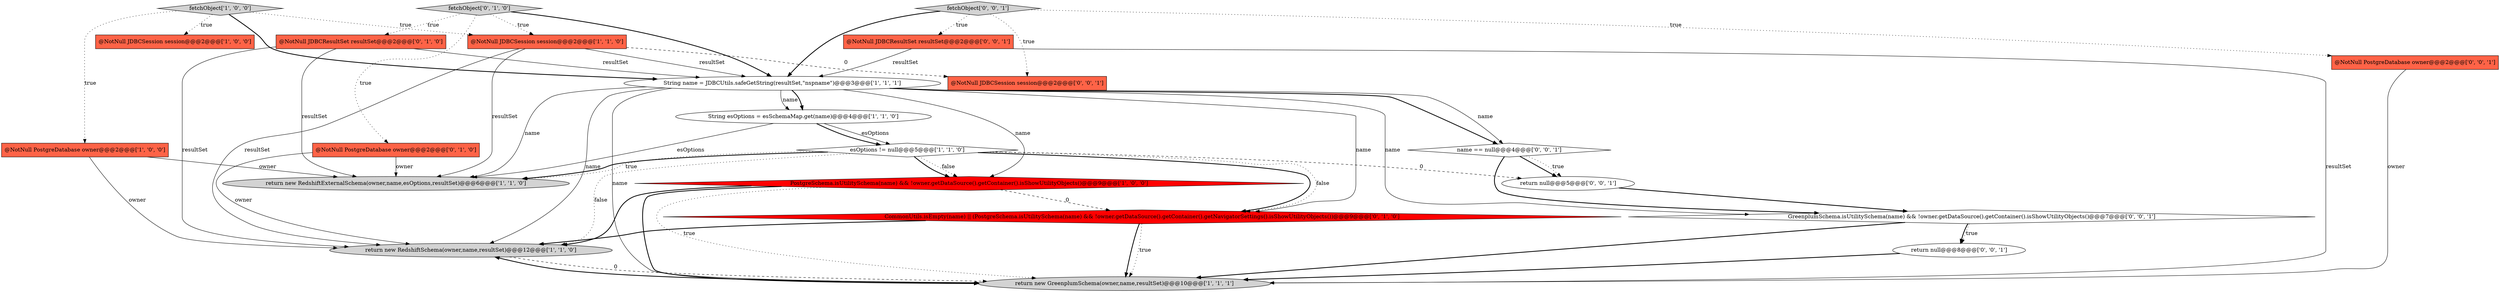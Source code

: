 digraph {
2 [style = filled, label = "return new RedshiftSchema(owner,name,resultSet)@@@12@@@['1', '1', '0']", fillcolor = lightgray, shape = ellipse image = "AAA0AAABBB1BBB"];
5 [style = filled, label = "String esOptions = esSchemaMap.get(name)@@@4@@@['1', '1', '0']", fillcolor = white, shape = ellipse image = "AAA0AAABBB1BBB"];
6 [style = filled, label = "return new RedshiftExternalSchema(owner,name,esOptions,resultSet)@@@6@@@['1', '1', '0']", fillcolor = lightgray, shape = ellipse image = "AAA0AAABBB1BBB"];
10 [style = filled, label = "@NotNull JDBCSession session@@@2@@@['1', '1', '0']", fillcolor = tomato, shape = box image = "AAA0AAABBB1BBB"];
14 [style = filled, label = "CommonUtils.isEmpty(name) || (PostgreSchema.isUtilitySchema(name) && !owner.getDataSource().getContainer().getNavigatorSettings().isShowUtilityObjects())@@@9@@@['0', '1', '0']", fillcolor = red, shape = diamond image = "AAA1AAABBB2BBB"];
12 [style = filled, label = "@NotNull PostgreDatabase owner@@@2@@@['0', '1', '0']", fillcolor = tomato, shape = box image = "AAA0AAABBB2BBB"];
15 [style = filled, label = "GreenplumSchema.isUtilitySchema(name) && !owner.getDataSource().getContainer().isShowUtilityObjects()@@@7@@@['0', '0', '1']", fillcolor = white, shape = diamond image = "AAA0AAABBB3BBB"];
13 [style = filled, label = "@NotNull JDBCResultSet resultSet@@@2@@@['0', '1', '0']", fillcolor = tomato, shape = box image = "AAA0AAABBB2BBB"];
18 [style = filled, label = "name == null@@@4@@@['0', '0', '1']", fillcolor = white, shape = diamond image = "AAA0AAABBB3BBB"];
17 [style = filled, label = "return null@@@5@@@['0', '0', '1']", fillcolor = white, shape = ellipse image = "AAA0AAABBB3BBB"];
11 [style = filled, label = "fetchObject['0', '1', '0']", fillcolor = lightgray, shape = diamond image = "AAA0AAABBB2BBB"];
7 [style = filled, label = "return new GreenplumSchema(owner,name,resultSet)@@@10@@@['1', '1', '1']", fillcolor = lightgray, shape = ellipse image = "AAA0AAABBB1BBB"];
19 [style = filled, label = "fetchObject['0', '0', '1']", fillcolor = lightgray, shape = diamond image = "AAA0AAABBB3BBB"];
4 [style = filled, label = "fetchObject['1', '0', '0']", fillcolor = lightgray, shape = diamond image = "AAA0AAABBB1BBB"];
0 [style = filled, label = "esOptions != null@@@5@@@['1', '1', '0']", fillcolor = white, shape = diamond image = "AAA0AAABBB1BBB"];
8 [style = filled, label = "@NotNull JDBCSession session@@@2@@@['1', '0', '0']", fillcolor = tomato, shape = box image = "AAA0AAABBB1BBB"];
22 [style = filled, label = "@NotNull JDBCSession session@@@2@@@['0', '0', '1']", fillcolor = tomato, shape = box image = "AAA0AAABBB3BBB"];
3 [style = filled, label = "String name = JDBCUtils.safeGetString(resultSet,\"nspname\")@@@3@@@['1', '1', '1']", fillcolor = white, shape = ellipse image = "AAA0AAABBB1BBB"];
1 [style = filled, label = "PostgreSchema.isUtilitySchema(name) && !owner.getDataSource().getContainer().isShowUtilityObjects()@@@9@@@['1', '0', '0']", fillcolor = red, shape = diamond image = "AAA1AAABBB1BBB"];
9 [style = filled, label = "@NotNull PostgreDatabase owner@@@2@@@['1', '0', '0']", fillcolor = tomato, shape = box image = "AAA0AAABBB1BBB"];
21 [style = filled, label = "return null@@@8@@@['0', '0', '1']", fillcolor = white, shape = ellipse image = "AAA0AAABBB3BBB"];
20 [style = filled, label = "@NotNull JDBCResultSet resultSet@@@2@@@['0', '0', '1']", fillcolor = tomato, shape = box image = "AAA0AAABBB3BBB"];
16 [style = filled, label = "@NotNull PostgreDatabase owner@@@2@@@['0', '0', '1']", fillcolor = tomato, shape = box image = "AAA0AAABBB3BBB"];
4->3 [style = bold, label=""];
12->2 [style = solid, label="owner"];
3->18 [style = solid, label="name"];
13->3 [style = solid, label="resultSet"];
20->3 [style = solid, label="resultSet"];
15->7 [style = bold, label=""];
1->14 [style = dashed, label="0"];
0->6 [style = bold, label=""];
4->10 [style = dotted, label="true"];
15->21 [style = bold, label=""];
11->10 [style = dotted, label="true"];
19->20 [style = dotted, label="true"];
3->15 [style = solid, label="name"];
11->12 [style = dotted, label="true"];
3->7 [style = solid, label="name"];
18->15 [style = bold, label=""];
3->5 [style = solid, label="name"];
3->1 [style = solid, label="name"];
18->17 [style = bold, label=""];
5->6 [style = solid, label="esOptions"];
0->2 [style = dotted, label="false"];
4->8 [style = dotted, label="true"];
11->13 [style = dotted, label="true"];
0->1 [style = dotted, label="false"];
15->21 [style = dotted, label="true"];
5->0 [style = solid, label="esOptions"];
10->22 [style = dashed, label="0"];
3->2 [style = solid, label="name"];
9->6 [style = solid, label="owner"];
0->6 [style = dotted, label="true"];
1->7 [style = bold, label=""];
0->17 [style = dashed, label="0"];
2->7 [style = dashed, label="0"];
14->7 [style = bold, label=""];
12->6 [style = solid, label="owner"];
3->18 [style = bold, label=""];
3->6 [style = solid, label="name"];
16->7 [style = solid, label="owner"];
1->7 [style = dotted, label="true"];
3->5 [style = bold, label=""];
0->14 [style = bold, label=""];
10->2 [style = solid, label="resultSet"];
20->7 [style = solid, label="resultSet"];
5->0 [style = bold, label=""];
11->3 [style = bold, label=""];
7->2 [style = bold, label=""];
0->1 [style = bold, label=""];
14->7 [style = dotted, label="true"];
9->2 [style = solid, label="owner"];
19->22 [style = dotted, label="true"];
17->15 [style = bold, label=""];
0->14 [style = dotted, label="false"];
10->3 [style = solid, label="resultSet"];
19->16 [style = dotted, label="true"];
13->6 [style = solid, label="resultSet"];
21->7 [style = bold, label=""];
1->2 [style = bold, label=""];
14->2 [style = bold, label=""];
13->2 [style = solid, label="resultSet"];
18->17 [style = dotted, label="true"];
3->14 [style = solid, label="name"];
4->9 [style = dotted, label="true"];
10->6 [style = solid, label="resultSet"];
19->3 [style = bold, label=""];
}
